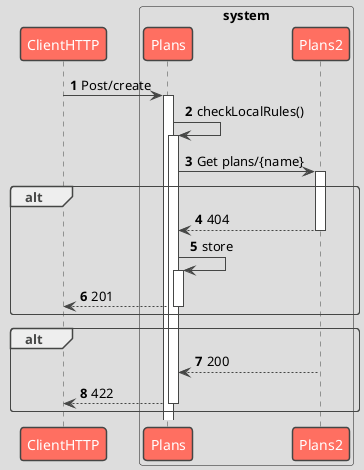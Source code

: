 @startuml
'https://plantuml.com/sequence-diagram

autonumber
autoactivate on

!theme toy

ClientHTTP -> Plans: Post/create
box "system"
participant Plans
participant Plans2




Plans -> Plans: checkLocalRules()

Plans -> Plans2: Get plans/{name}

alt
Plans2 --> Plans: 404
Plans -> Plans: store
Plans --> ClientHTTP: 201
end alt

alt
Plans2 --> Plans: 200

Plans --> ClientHTTP: 422
end alt
@enduml
